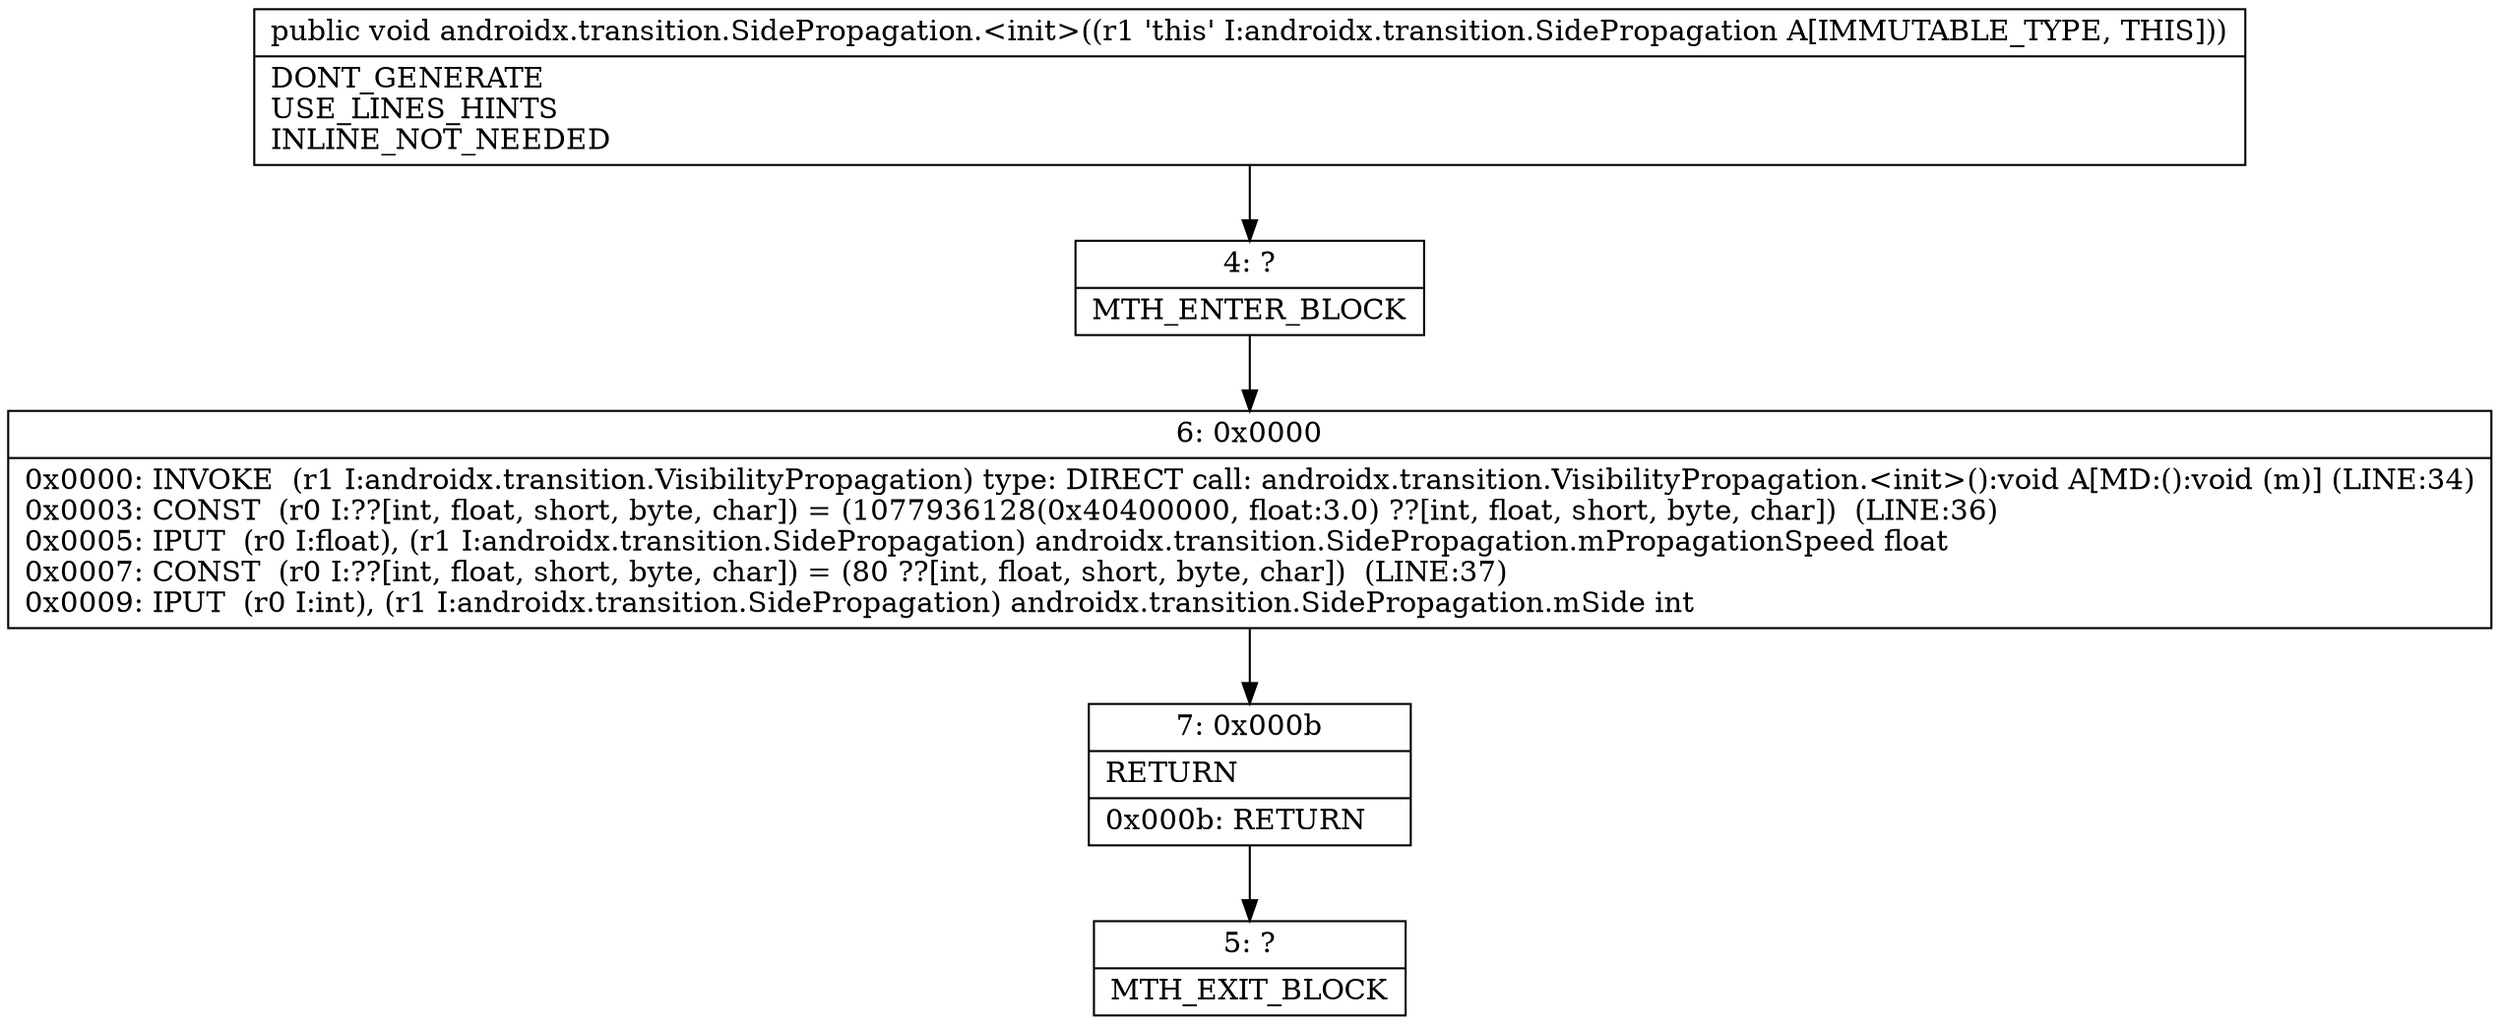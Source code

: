 digraph "CFG forandroidx.transition.SidePropagation.\<init\>()V" {
Node_4 [shape=record,label="{4\:\ ?|MTH_ENTER_BLOCK\l}"];
Node_6 [shape=record,label="{6\:\ 0x0000|0x0000: INVOKE  (r1 I:androidx.transition.VisibilityPropagation) type: DIRECT call: androidx.transition.VisibilityPropagation.\<init\>():void A[MD:():void (m)] (LINE:34)\l0x0003: CONST  (r0 I:??[int, float, short, byte, char]) = (1077936128(0x40400000, float:3.0) ??[int, float, short, byte, char])  (LINE:36)\l0x0005: IPUT  (r0 I:float), (r1 I:androidx.transition.SidePropagation) androidx.transition.SidePropagation.mPropagationSpeed float \l0x0007: CONST  (r0 I:??[int, float, short, byte, char]) = (80 ??[int, float, short, byte, char])  (LINE:37)\l0x0009: IPUT  (r0 I:int), (r1 I:androidx.transition.SidePropagation) androidx.transition.SidePropagation.mSide int \l}"];
Node_7 [shape=record,label="{7\:\ 0x000b|RETURN\l|0x000b: RETURN   \l}"];
Node_5 [shape=record,label="{5\:\ ?|MTH_EXIT_BLOCK\l}"];
MethodNode[shape=record,label="{public void androidx.transition.SidePropagation.\<init\>((r1 'this' I:androidx.transition.SidePropagation A[IMMUTABLE_TYPE, THIS]))  | DONT_GENERATE\lUSE_LINES_HINTS\lINLINE_NOT_NEEDED\l}"];
MethodNode -> Node_4;Node_4 -> Node_6;
Node_6 -> Node_7;
Node_7 -> Node_5;
}

